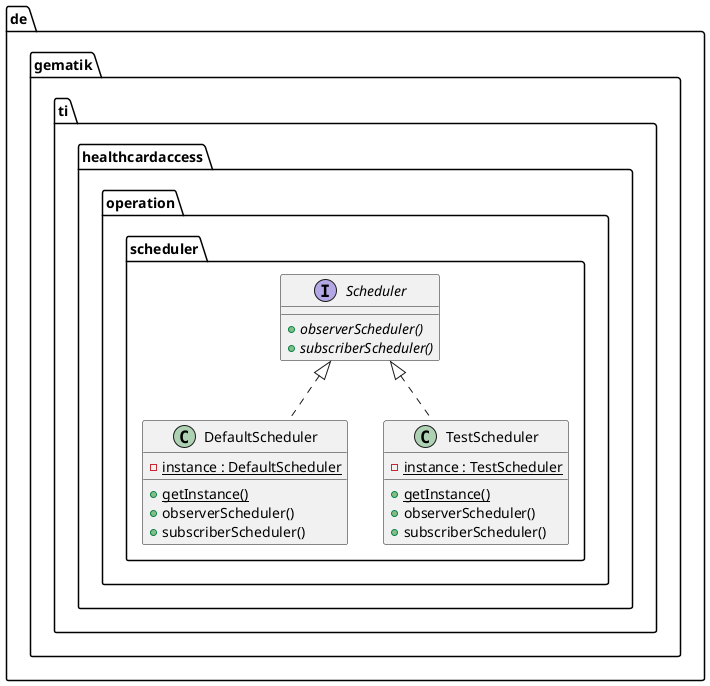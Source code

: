 @startuml



  namespace de.gematik.ti.healthcardaccess {
    namespace operation {
      namespace scheduler {
        class de.gematik.ti.healthcardaccess.operation.scheduler.DefaultScheduler {
            {static} - instance : DefaultScheduler
            {static} + getInstance()
            + observerScheduler()
            + subscriberScheduler()
        }
      }
    }
  }
  

  namespace de.gematik.ti.healthcardaccess {
    namespace operation {
      namespace scheduler {
        interface de.gematik.ti.healthcardaccess.operation.scheduler.Scheduler {
            {abstract} + observerScheduler()
            {abstract} + subscriberScheduler()
        }
      }
    }
  }
  

  namespace de.gematik.ti.healthcardaccess {
    namespace operation {
      namespace scheduler {
        class de.gematik.ti.healthcardaccess.operation.scheduler.TestScheduler {
            {static} - instance : TestScheduler
            {static} + getInstance()
            + observerScheduler()
            + subscriberScheduler()
        }
      }
    }
  }
  

  de.gematik.ti.healthcardaccess.operation.scheduler.DefaultScheduler .up.|> de.gematik.ti.healthcardaccess.operation.scheduler.Scheduler
  de.gematik.ti.healthcardaccess.operation.scheduler.TestScheduler .up.|> de.gematik.ti.healthcardaccess.operation.scheduler.Scheduler









@enduml
